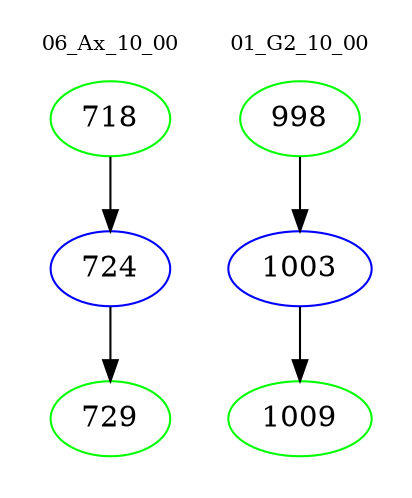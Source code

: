 digraph{
subgraph cluster_0 {
color = white
label = "06_Ax_10_00";
fontsize=10;
T0_718 [label="718", color="green"]
T0_718 -> T0_724 [color="black"]
T0_724 [label="724", color="blue"]
T0_724 -> T0_729 [color="black"]
T0_729 [label="729", color="green"]
}
subgraph cluster_1 {
color = white
label = "01_G2_10_00";
fontsize=10;
T1_998 [label="998", color="green"]
T1_998 -> T1_1003 [color="black"]
T1_1003 [label="1003", color="blue"]
T1_1003 -> T1_1009 [color="black"]
T1_1009 [label="1009", color="green"]
}
}
